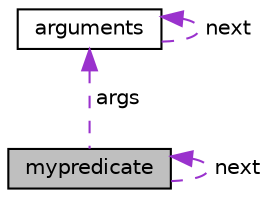 digraph "mypredicate"
{
 // LATEX_PDF_SIZE
  edge [fontname="Helvetica",fontsize="10",labelfontname="Helvetica",labelfontsize="10"];
  node [fontname="Helvetica",fontsize="10",shape=record];
  Node1 [label="mypredicate",height=0.2,width=0.4,color="black", fillcolor="grey75", style="filled", fontcolor="black",tooltip=" "];
  Node1 -> Node1 [dir="back",color="darkorchid3",fontsize="10",style="dashed",label=" next" ];
  Node2 -> Node1 [dir="back",color="darkorchid3",fontsize="10",style="dashed",label=" args" ];
  Node2 [label="arguments",height=0.2,width=0.4,color="black", fillcolor="white", style="filled",URL="$structarguments.html",tooltip=" "];
  Node2 -> Node2 [dir="back",color="darkorchid3",fontsize="10",style="dashed",label=" next" ];
}
